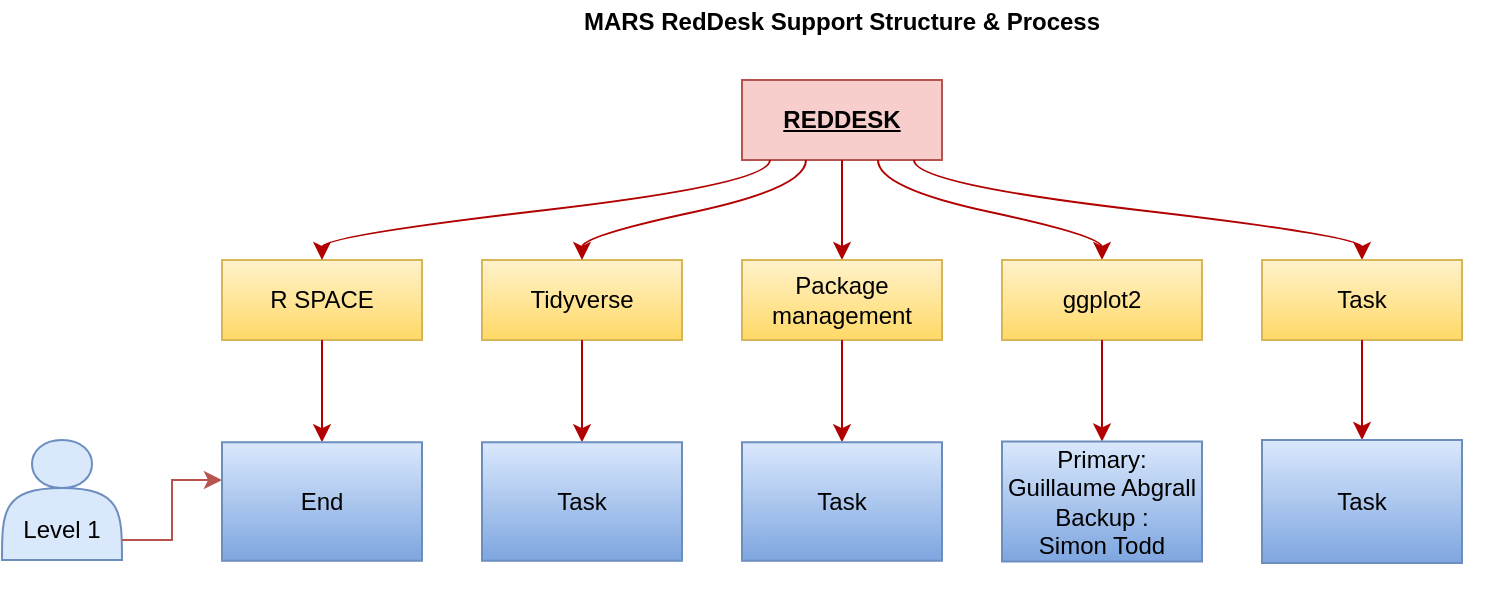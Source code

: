 <mxfile version="17.1.2" type="github"><diagram id="VQwfta1OL1ngFvQ2oTLC" name="Page-1"><mxGraphModel dx="2156" dy="732" grid="1" gridSize="10" guides="1" tooltips="1" connect="1" arrows="1" fold="1" page="1" pageScale="1" pageWidth="1100" pageHeight="850" math="0" shadow="0"><root><mxCell id="0"/><mxCell id="1" parent="0"/><mxCell id="wjvx4pCfY3qMHOQfi7Cr-11" value="MARS RedDesk Support Structure &amp; Process" style="swimlane;startSize=20;horizontal=1;childLayout=flowLayout;flowOrientation=north;resizable=0;interRankCellSpacing=50;containerType=tree;strokeColor=none;" parent="1" vertex="1"><mxGeometry x="-860" y="100" width="660" height="302" as="geometry"/></mxCell><mxCell id="wjvx4pCfY3qMHOQfi7Cr-12" value="REDDESK" style="whiteSpace=wrap;html=1;fontStyle=5;fillColor=#f8cecc;strokeColor=#b85450;" parent="wjvx4pCfY3qMHOQfi7Cr-11" vertex="1"><mxGeometry x="280" y="40" width="100" height="40" as="geometry"/></mxCell><mxCell id="wjvx4pCfY3qMHOQfi7Cr-13" value="R SPACE" style="whiteSpace=wrap;html=1;fillColor=#fff2cc;strokeColor=#d6b656;gradientColor=#ffd966;" parent="wjvx4pCfY3qMHOQfi7Cr-11" vertex="1"><mxGeometry x="20" y="130" width="100" height="40" as="geometry"/></mxCell><mxCell id="wjvx4pCfY3qMHOQfi7Cr-14" value="" style="html=1;curved=1;rounded=0;noEdgeStyle=1;orthogonal=1;fillColor=#e51400;strokeColor=#B20000;" parent="wjvx4pCfY3qMHOQfi7Cr-11" source="wjvx4pCfY3qMHOQfi7Cr-12" target="wjvx4pCfY3qMHOQfi7Cr-13" edge="1"><mxGeometry relative="1" as="geometry"><Array as="points"><mxPoint x="294" y="92"/><mxPoint x="70" y="118"/></Array></mxGeometry></mxCell><mxCell id="wjvx4pCfY3qMHOQfi7Cr-15" value="Tidyverse" style="whiteSpace=wrap;html=1;fillColor=#fff2cc;gradientColor=#ffd966;strokeColor=#d6b656;" parent="wjvx4pCfY3qMHOQfi7Cr-11" vertex="1"><mxGeometry x="150" y="130" width="100" height="40" as="geometry"/></mxCell><mxCell id="wjvx4pCfY3qMHOQfi7Cr-16" value="" style="html=1;curved=1;rounded=0;noEdgeStyle=1;orthogonal=1;fillColor=#e51400;strokeColor=#B20000;" parent="wjvx4pCfY3qMHOQfi7Cr-11" source="wjvx4pCfY3qMHOQfi7Cr-12" target="wjvx4pCfY3qMHOQfi7Cr-15" edge="1"><mxGeometry relative="1" as="geometry"><Array as="points"><mxPoint x="312" y="94"/><mxPoint x="200" y="118"/></Array></mxGeometry></mxCell><mxCell id="olOv5MucU8dO_Wtyu6DV-2" value="" style="html=1;curved=1;rounded=0;noEdgeStyle=1;orthogonal=1;fillColor=#e51400;strokeColor=#B20000;" edge="1" target="olOv5MucU8dO_Wtyu6DV-3" source="wjvx4pCfY3qMHOQfi7Cr-12" parent="wjvx4pCfY3qMHOQfi7Cr-11"><mxGeometry relative="1" as="geometry"><Array as="points"><mxPoint x="330" y="96"/><mxPoint x="330" y="118"/></Array><mxPoint x="487.5" y="2050" as="sourcePoint"/></mxGeometry></mxCell><mxCell id="olOv5MucU8dO_Wtyu6DV-3" value="Package management" style="whiteSpace=wrap;html=1;fillColor=#fff2cc;gradientColor=#ffd966;strokeColor=#d6b656;" vertex="1" parent="wjvx4pCfY3qMHOQfi7Cr-11"><mxGeometry x="280" y="130" width="100" height="40" as="geometry"/></mxCell><mxCell id="olOv5MucU8dO_Wtyu6DV-4" value="" style="html=1;curved=1;rounded=0;noEdgeStyle=1;orthogonal=1;fillColor=#e51400;strokeColor=#B20000;" edge="1" target="olOv5MucU8dO_Wtyu6DV-5" source="wjvx4pCfY3qMHOQfi7Cr-12" parent="wjvx4pCfY3qMHOQfi7Cr-11"><mxGeometry relative="1" as="geometry"><Array as="points"><mxPoint x="348" y="94"/><mxPoint x="460" y="118"/></Array><mxPoint x="540" y="2010" as="sourcePoint"/></mxGeometry></mxCell><mxCell id="olOv5MucU8dO_Wtyu6DV-5" value="ggplot2" style="whiteSpace=wrap;html=1;fillColor=#fff2cc;gradientColor=#ffd966;strokeColor=#d6b656;" vertex="1" parent="wjvx4pCfY3qMHOQfi7Cr-11"><mxGeometry x="410" y="130" width="100" height="40" as="geometry"/></mxCell><mxCell id="olOv5MucU8dO_Wtyu6DV-6" value="" style="html=1;curved=1;rounded=0;noEdgeStyle=1;orthogonal=1;fillColor=#e51400;strokeColor=#B20000;" edge="1" target="olOv5MucU8dO_Wtyu6DV-7" source="wjvx4pCfY3qMHOQfi7Cr-12" parent="wjvx4pCfY3qMHOQfi7Cr-11"><mxGeometry relative="1" as="geometry"><Array as="points"><mxPoint x="366" y="92"/><mxPoint x="590" y="118"/></Array><mxPoint x="588.75" y="1970" as="sourcePoint"/></mxGeometry></mxCell><mxCell id="olOv5MucU8dO_Wtyu6DV-7" value="Task" style="whiteSpace=wrap;html=1;fillColor=#fff2cc;gradientColor=#ffd966;strokeColor=#d6b656;" vertex="1" parent="wjvx4pCfY3qMHOQfi7Cr-11"><mxGeometry x="540" y="130" width="100" height="40" as="geometry"/></mxCell><mxCell id="olOv5MucU8dO_Wtyu6DV-8" value="" style="html=1;curved=1;rounded=0;noEdgeStyle=1;orthogonal=1;fillColor=#e51400;strokeColor=#B20000;" edge="1" target="olOv5MucU8dO_Wtyu6DV-9" source="wjvx4pCfY3qMHOQfi7Cr-13" parent="wjvx4pCfY3qMHOQfi7Cr-11"><mxGeometry relative="1" as="geometry"><Array as="points"><mxPoint x="70" y="182"/><mxPoint x="70" y="208"/></Array><mxPoint x="340" y="2020" as="sourcePoint"/></mxGeometry></mxCell><mxCell id="olOv5MucU8dO_Wtyu6DV-9" value="End" style="whiteSpace=wrap;html=1;fillColor=#dae8fc;gradientColor=#7ea6e0;strokeColor=#6c8ebf;" vertex="1" parent="wjvx4pCfY3qMHOQfi7Cr-11"><mxGeometry x="20" y="221.125" width="100" height="59.25" as="geometry"/></mxCell><mxCell id="olOv5MucU8dO_Wtyu6DV-12" value="" style="html=1;curved=1;rounded=0;noEdgeStyle=1;orthogonal=1;fillColor=#e51400;strokeColor=#B20000;" edge="1" target="olOv5MucU8dO_Wtyu6DV-13" source="wjvx4pCfY3qMHOQfi7Cr-15" parent="wjvx4pCfY3qMHOQfi7Cr-11"><mxGeometry relative="1" as="geometry"><Array as="points"><mxPoint x="200" y="182"/><mxPoint x="200" y="208"/></Array><mxPoint x="502" y="1770" as="sourcePoint"/></mxGeometry></mxCell><mxCell id="olOv5MucU8dO_Wtyu6DV-13" value="Task" style="whiteSpace=wrap;html=1;fillColor=#dae8fc;gradientColor=#7ea6e0;strokeColor=#6c8ebf;" vertex="1" parent="wjvx4pCfY3qMHOQfi7Cr-11"><mxGeometry x="150" y="221.125" width="100" height="59.25" as="geometry"/></mxCell><mxCell id="olOv5MucU8dO_Wtyu6DV-14" value="" style="html=1;curved=1;rounded=0;noEdgeStyle=1;orthogonal=1;fillColor=#e51400;strokeColor=#B20000;" edge="1" target="olOv5MucU8dO_Wtyu6DV-15" source="olOv5MucU8dO_Wtyu6DV-3" parent="wjvx4pCfY3qMHOQfi7Cr-11"><mxGeometry relative="1" as="geometry"><Array as="points"><mxPoint x="330" y="182"/><mxPoint x="330" y="208"/></Array><mxPoint x="480" y="1690" as="sourcePoint"/></mxGeometry></mxCell><mxCell id="olOv5MucU8dO_Wtyu6DV-15" value="Task" style="whiteSpace=wrap;html=1;fillColor=#dae8fc;gradientColor=#7ea6e0;strokeColor=#6c8ebf;" vertex="1" parent="wjvx4pCfY3qMHOQfi7Cr-11"><mxGeometry x="280" y="221.125" width="100" height="59.25" as="geometry"/></mxCell><mxCell id="olOv5MucU8dO_Wtyu6DV-16" value="" style="html=1;curved=1;rounded=0;noEdgeStyle=1;orthogonal=1;fillColor=#e51400;strokeColor=#B20000;" edge="1" target="olOv5MucU8dO_Wtyu6DV-17" source="olOv5MucU8dO_Wtyu6DV-5" parent="wjvx4pCfY3qMHOQfi7Cr-11"><mxGeometry relative="1" as="geometry"><Array as="points"><mxPoint x="460" y="182"/><mxPoint x="460" y="208"/></Array><mxPoint x="478" y="1650" as="sourcePoint"/></mxGeometry></mxCell><mxCell id="olOv5MucU8dO_Wtyu6DV-17" value="Primary: Guillaume Abgrall&lt;br&gt;Backup :&lt;br&gt;Simon Todd" style="whiteSpace=wrap;html=1;fillColor=#dae8fc;gradientColor=#7ea6e0;strokeColor=#6c8ebf;" vertex="1" parent="wjvx4pCfY3qMHOQfi7Cr-11"><mxGeometry x="410" y="220.75" width="100" height="60" as="geometry"/></mxCell><mxCell id="olOv5MucU8dO_Wtyu6DV-18" value="" style="html=1;curved=1;rounded=0;noEdgeStyle=1;orthogonal=1;fillColor=#e51400;strokeColor=#B20000;" edge="1" target="olOv5MucU8dO_Wtyu6DV-19" source="olOv5MucU8dO_Wtyu6DV-7" parent="wjvx4pCfY3qMHOQfi7Cr-11"><mxGeometry relative="1" as="geometry"><Array as="points"><mxPoint x="590" y="182"/><mxPoint x="590" y="208"/></Array><mxPoint x="476" y="1610" as="sourcePoint"/></mxGeometry></mxCell><mxCell id="olOv5MucU8dO_Wtyu6DV-19" value="Task" style="whiteSpace=wrap;html=1;fillColor=#dae8fc;gradientColor=#7ea6e0;strokeColor=#6c8ebf;" vertex="1" parent="wjvx4pCfY3qMHOQfi7Cr-11"><mxGeometry x="540" y="220" width="100" height="61.5" as="geometry"/></mxCell><mxCell id="olOv5MucU8dO_Wtyu6DV-20" value="&lt;br&gt;&lt;br&gt;Level 1" style="shape=actor;whiteSpace=wrap;html=1;fillColor=#dae8fc;strokeColor=#6c8ebf;" vertex="1" parent="1"><mxGeometry x="-950" y="320" width="60" height="60" as="geometry"/></mxCell><mxCell id="olOv5MucU8dO_Wtyu6DV-22" value="" style="edgeStyle=elbowEdgeStyle;elbow=horizontal;endArrow=classic;html=1;rounded=0;fillColor=#f8cecc;gradientColor=#ea6b66;strokeColor=#b85450;" edge="1" parent="1"><mxGeometry width="50" height="50" relative="1" as="geometry"><mxPoint x="-890" y="370" as="sourcePoint"/><mxPoint x="-840" y="340" as="targetPoint"/></mxGeometry></mxCell></root></mxGraphModel></diagram></mxfile>